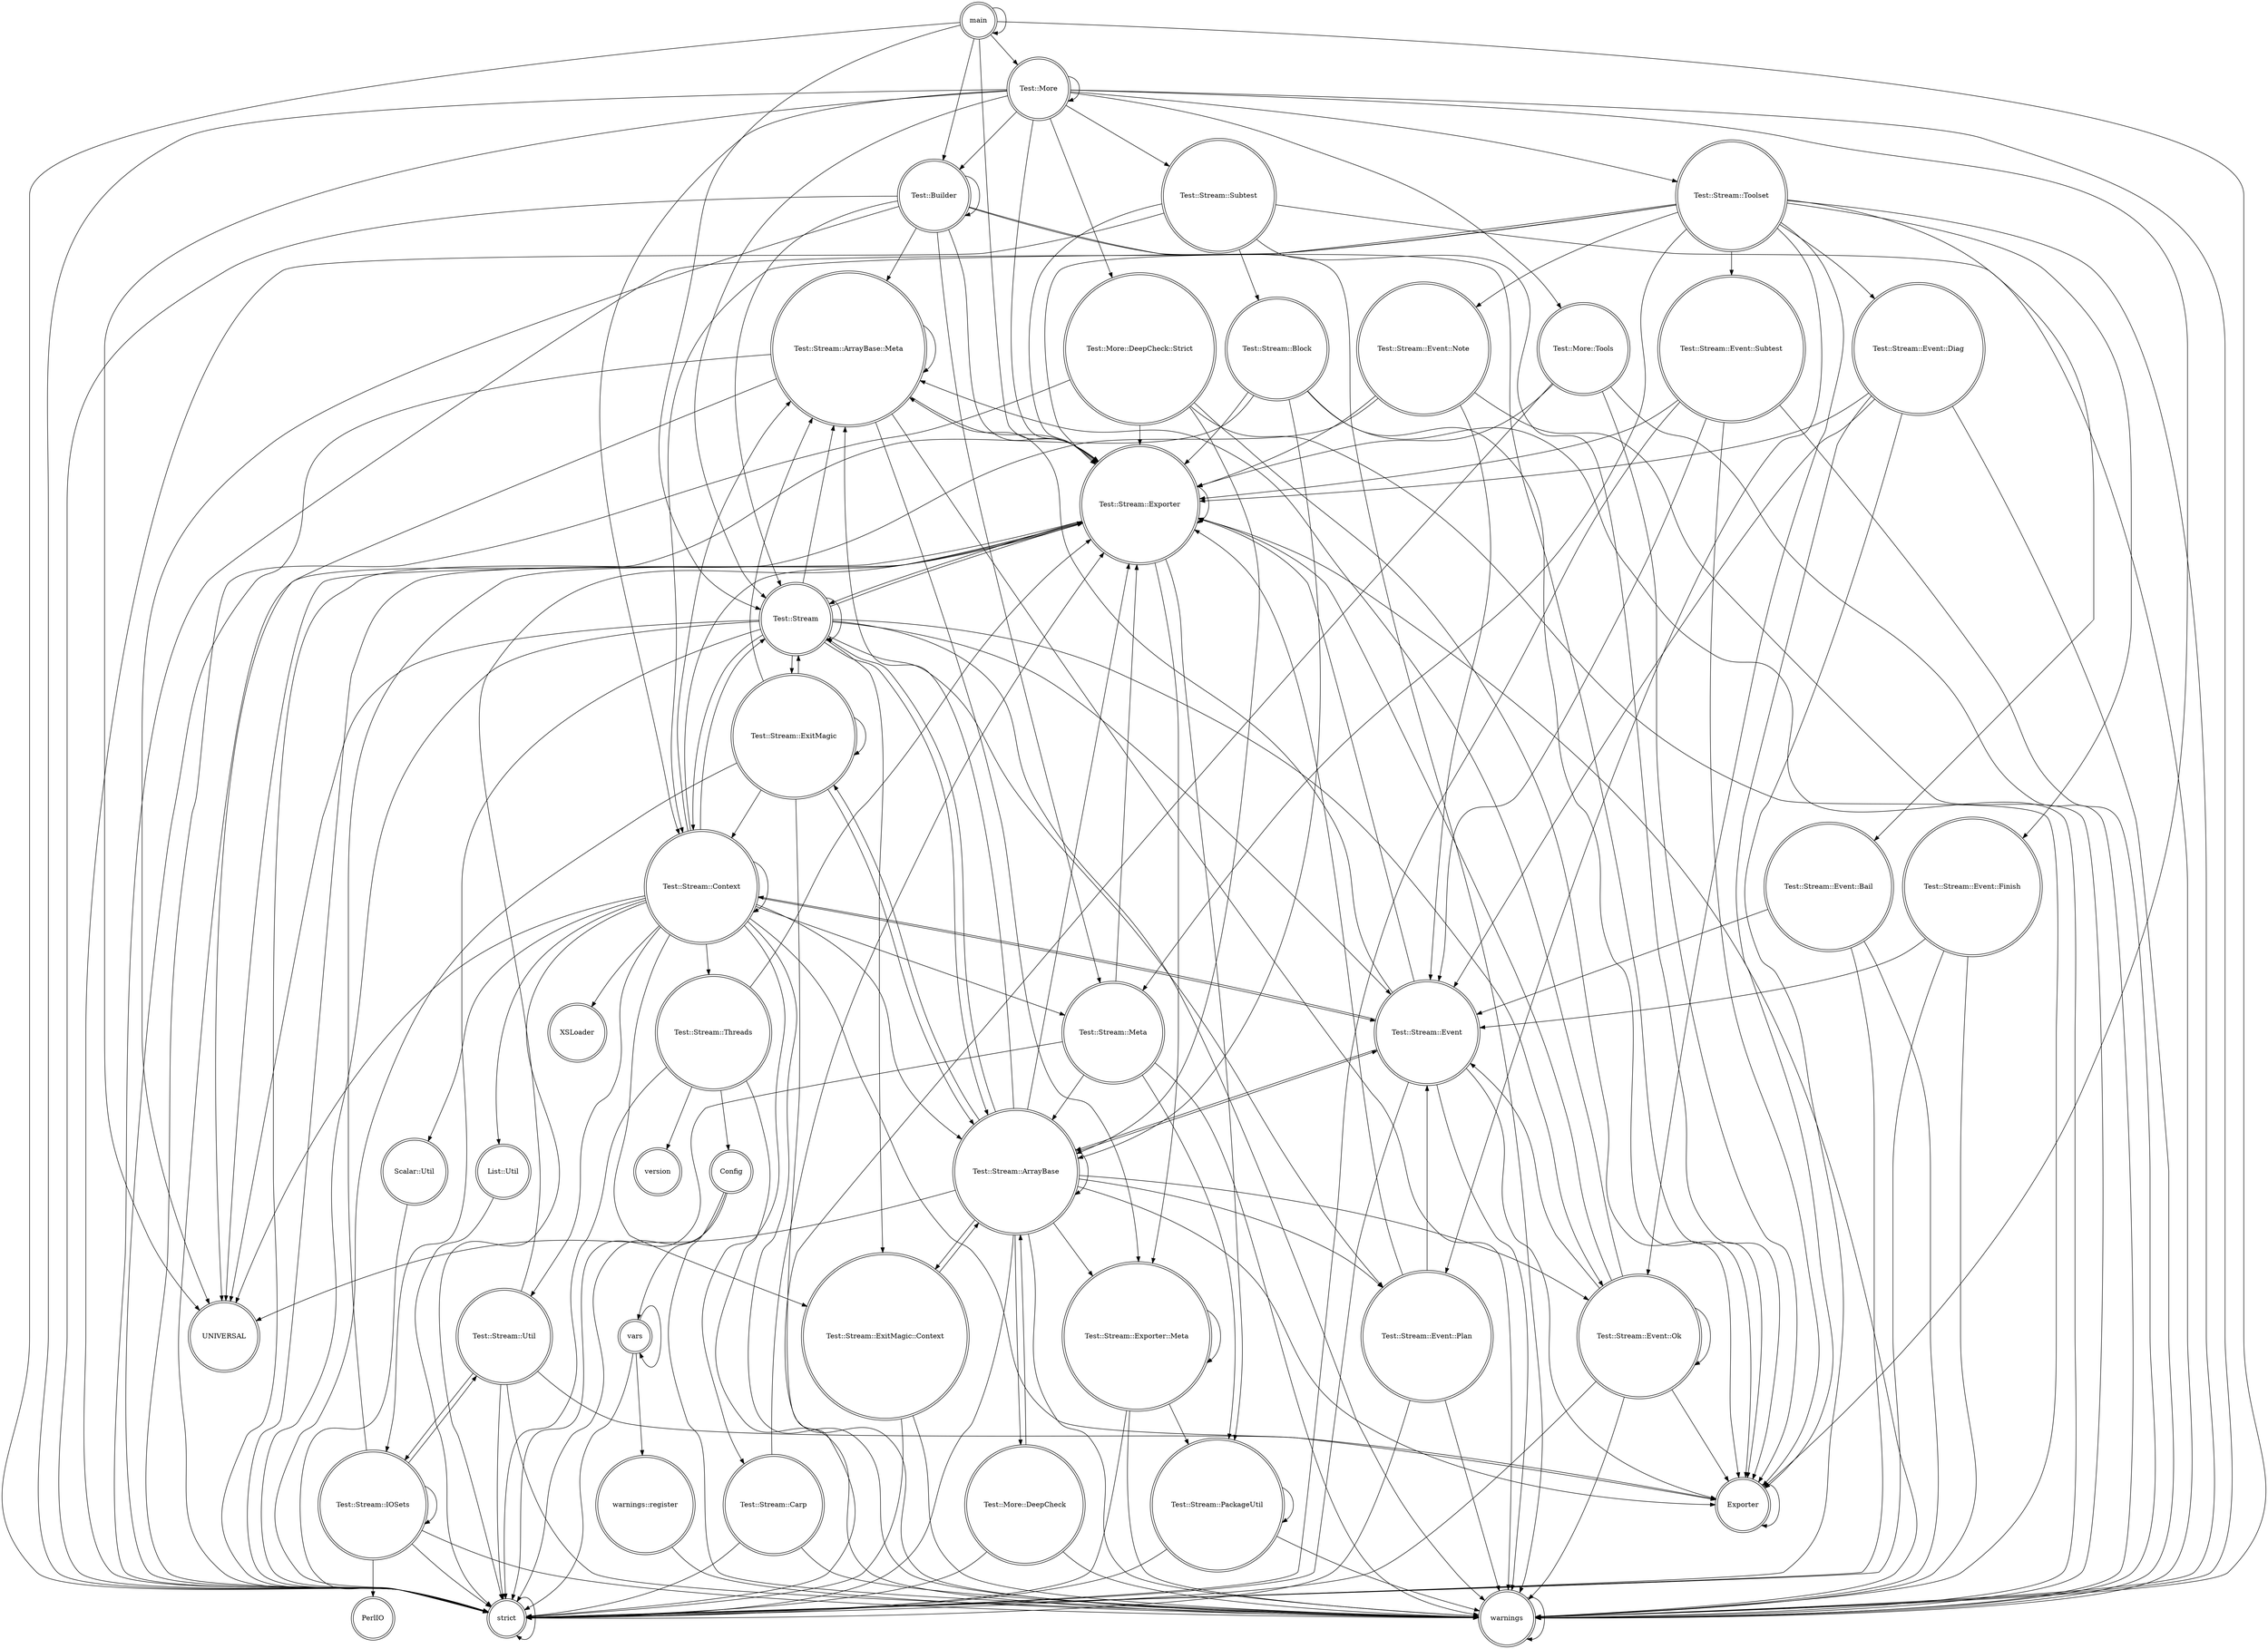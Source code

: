 digraph {
graph [overlap=false]
node [shape=doublecircle];
"Test::Stream::ArrayBase::Meta" -> "UNIVERSAL";
"Test::Stream::Event::Note" -> "Test::Stream::Event";
"Test::Stream::Exporter" -> "strict";
"Test::Stream" -> "Test::Stream::ExitMagic::Context";
"Test::Stream::Event::Diag" -> "Test::Stream::Event";
"Test::Stream::Exporter::Meta" -> "warnings";
"Test::Stream::IOSets" -> "Test::Stream::IOSets";
"Test::Stream::ArrayBase" -> "Test::Stream::Event::Ok";
"Test::Stream::Event::Ok" -> "Exporter";
"Test::Stream::Exporter" -> "Test::Stream::Exporter";
"Test::Stream::Event::Bail" -> "warnings";
"Test::Stream::ArrayBase::Meta" -> "strict";
"Test::Stream::Event::Ok" -> "strict";
"Test::Stream::Event::Plan" -> "warnings";
"Test::Stream::Context" -> "Scalar::Util";
"main" -> "Test::Builder";
"Test::Stream::Event::Subtest" -> "Test::Stream::Event";
"Test::Stream::ArrayBase::Meta" -> "warnings";
"Test::Stream::ArrayBase::Meta" -> "Test::Stream::Exporter::Meta";
"Test::Stream::Threads" -> "strict";
"Test::More::DeepCheck::Strict" -> "warnings";
"Test::Stream::Meta" -> "Test::Stream::ArrayBase";
"Test::Stream::Context" -> "Test::Stream::Exporter";
"Test::Stream::Event::Diag" -> "strict";
"Test::More" -> "Test::Stream::Exporter";
"Config" -> "strict";
"Test::More::Tools" -> "strict";
"Test::Stream::Block" -> "Test::Stream::ArrayBase";
"Test::Stream::Toolset" -> "warnings";
"Test::Stream::Event::Ok" -> "Test::Stream::ArrayBase::Meta";
"Test::Stream::ExitMagic" -> "strict";
"Test::Stream::ExitMagic" -> "warnings";
"Test::More::Tools" -> "Test::Stream::Exporter";
"Config" -> "vars";
"Test::Stream::Event" -> "strict";
"Test::Stream::Subtest" -> "Test::Stream::Exporter";
"Test::More" -> "Test::Stream::Context";
"Test::Stream::ArrayBase" -> "Test::Stream::ExitMagic::Context";
"Test::Stream::Meta" -> "strict";
"Test::Stream::Subtest" -> "warnings";
"Test::Stream::ExitMagic" -> "Test::Stream::ArrayBase";
"Test::Stream::Context" -> "Test::Stream::ExitMagic::Context";
"Test::More" -> "warnings";
"Test::Stream::Event::Ok" -> "Test::Stream::Event::Ok";
"Test::Stream::Context" -> "Test::Stream::Event";
"Test::Stream::Event::Note" -> "Test::Stream::Exporter";
"Test::Stream::Context" -> "strict";
"Test::Stream::Event::Note" -> "warnings";
"Test::Stream::Event::Subtest" -> "strict";
"Test::Stream::Block" -> "warnings";
"vars" -> "strict";
"Test::More::DeepCheck" -> "Test::Stream::ArrayBase";
"Test::Stream::Threads" -> "Config";
"Test::Stream" -> "Test::Stream::ArrayBase";
"Test::Stream::Toolset" -> "Test::Stream::Event::Bail";
"Test::Stream::Util" -> "Test::Stream::Exporter";
"Test::Stream::Event::Subtest" -> "Test::Stream::Exporter";
"Test::More::DeepCheck::Strict" -> "Test::Stream::ArrayBase";
"Test::Stream" -> "Test::Stream::Event";
"Test::Stream::Meta" -> "Test::Stream::Exporter";
"Test::Stream::Event" -> "Test::Stream::Context";
"Test::Stream::ExitMagic" -> "Test::Stream::ExitMagic";
"Test::Builder" -> "strict";
"Test::Stream::ArrayBase" -> "Test::More::DeepCheck";
"Test::Stream::Context" -> "Test::Stream::ArrayBase::Meta";
"Test::Stream" -> "UNIVERSAL";
"Test::Stream" -> "strict";
"Test::Builder" -> "Test::Builder";
"Test::Builder" -> "Test::Stream::Exporter";
"Test::Stream::Toolset" -> "Test::Stream::Meta";
"Test::More" -> "Test::More::DeepCheck::Strict";
"Test::Stream::Event::Finish" -> "Test::Stream::Event";
"Test::Stream::Context" -> "Test::Stream";
"Test::Stream::Event::Diag" -> "Test::Stream::Exporter";
"Test::Stream::ArrayBase::Meta" -> "Test::Stream::ArrayBase::Meta";
"List::Util" -> "strict";
"Test::Stream::Event" -> "Exporter";
"Test::Stream::Util" -> "Exporter";
"Test::Stream::Toolset" -> "Test::Stream::Event::Subtest";
"Test::Stream::ArrayBase::Meta" -> "Test::Stream::Exporter";
"vars" -> "vars";
"Test::More" -> "Test::Builder";
"Test::Stream::Context" -> "UNIVERSAL";
"Test::Builder" -> "Test::Stream";
"Test::Stream::Event::Ok" -> "Test::Stream::Exporter";
"Test::Stream::Util" -> "Test::Stream::IOSets";
"Test::Stream::PackageUtil" -> "Test::Stream::PackageUtil";
"Test::Stream::Event" -> "Test::Stream::ArrayBase";
"Test::Stream::PackageUtil" -> "strict";
"Test::Stream::IOSets" -> "strict";
"Test::Stream::Event" -> "Test::Stream::Exporter";
"Test::Stream" -> "Test::Stream::Event::Plan";
"Test::Stream::Context" -> "Test::Stream::Threads";
"Test::Stream" -> "Test::Stream::IOSets";
"Test::Stream::Subtest" -> "strict";
"main" -> "Test::Stream::Exporter";
"Test::Stream::Event::Note" -> "strict";
"Test::Stream::Exporter" -> "Test::Stream";
"Test::Stream::Toolset" -> "Test::Stream::Event::Plan";
"Test::Stream::Toolset" -> "Test::Stream::Event::Note";
"Test::More" -> "Test::Stream::Subtest";
"Test::Stream::Carp" -> "strict";
"Test::Stream::Exporter::Meta" -> "Test::Stream::PackageUtil";
"Test::Stream::PackageUtil" -> "warnings";
"Test::Stream::IOSets" -> "Test::Stream::Exporter";
"Test::Stream::Subtest" -> "Exporter";
"Test::Stream::Context" -> "Test::Stream::Meta";
"Test::Stream" -> "Test::Stream::ExitMagic";
"Test::Stream::ArrayBase" -> "UNIVERSAL";
"Test::More" -> "Test::More";
"Test::Stream::Exporter::Meta" -> "strict";
"Test::Stream::ArrayBase" -> "Test::Stream::Exporter";
"Test::More" -> "Test::Stream::Toolset";
"Test::Stream::Exporter" -> "warnings";
"Test::Stream::Toolset" -> "Test::Stream::Event::Finish";
"Test::Stream::Block" -> "Exporter";
"Test::Stream::ArrayBase" -> "strict";
"Test::More" -> "UNIVERSAL";
"Test::Stream" -> "Test::Stream::Exporter";
"Test::Stream::Context" -> "Test::Stream::Carp";
"Test::More::Tools" -> "warnings";
"Test::Stream::Event::Ok" -> "warnings";
"Test::More::DeepCheck" -> "warnings";
"Test::Stream::Context" -> "Test::Stream::ArrayBase";
"Test::Builder" -> "Test::Stream::ArrayBase::Meta";
"main" -> "Test::More";
"Test::Stream::ExitMagic::Context" -> "Test::Stream::ArrayBase";
"Test::Stream::ExitMagic::Context" -> "warnings";
"Test::Stream::Event" -> "Test::Stream::ArrayBase::Meta";
"Test::Stream::Event" -> "warnings";
"Test::Stream::Event::Plan" -> "Test::Stream::Exporter";
"Test::Stream::Carp" -> "warnings";
"Test::Stream::ExitMagic" -> "Test::Stream::Context";
"Test::Stream::Toolset" -> "Test::Stream::Event::Ok";
"Test::More::DeepCheck::Strict" -> "strict";
"Test::Stream::Event::Diag" -> "Exporter";
"Test::Builder" -> "Exporter";
"Test::Stream::Event::Bail" -> "Test::Stream::Event";
"Test::More::DeepCheck::Strict" -> "Test::Stream::Exporter";
"Test::More" -> "Test::Stream";
"main" -> "main";
"Test::Stream::ArrayBase" -> "warnings";
"Test::Builder" -> "Test::Stream::Meta";
"Test::Stream::Exporter::Meta" -> "Test::Stream::Exporter::Meta";
"Test::Stream::Event::Subtest" -> "warnings";
"Test::Stream::ArrayBase" -> "Test::Stream::Exporter::Meta";
"Test::Stream::Meta" -> "warnings";
"Test::Stream::Exporter" -> "UNIVERSAL";
"Test::Stream::ArrayBase" -> "Test::Stream::Event::Plan";
"Test::Stream::Toolset" -> "strict";
"Test::Stream::ExitMagic" -> "Test::Stream";
"Test::More::DeepCheck" -> "strict";
"Test::Stream" -> "warnings";
"Test::Stream::Block" -> "strict";
"Test::Stream::Exporter" -> "Test::Stream::Exporter::Meta";
"Test::Stream::Event::Subtest" -> "Exporter";
"Test::Stream::Exporter" -> "Test::Stream::PackageUtil";
"Test::Stream::Toolset" -> "Test::Stream::Event::Diag";
"Test::Stream::ArrayBase" -> "Exporter";
"Test::Stream::IOSets" -> "Test::Stream::Util";
"Test::Stream::Context" -> "Exporter";
"Test::Stream::Context" -> "Test::Stream::Util";
"Test::Stream::ExitMagic" -> "Test::Stream::ArrayBase::Meta";
"Test::Stream::Event::Plan" -> "Test::Stream::Event";
"Test::Stream::Util" -> "strict";
"Test::More" -> "Exporter";
"Test::Stream::IOSets" -> "warnings";
"Test::More" -> "strict";
"Test::Stream::Event::Finish" -> "strict";
"Test::Stream" -> "Test::Stream::Event::Ok";
"Test::Stream::Subtest" -> "Test::Stream::Block";
"Test::Stream::Event::Plan" -> "strict";
"Test::Stream::IOSets" -> "PerlIO";
"warnings" -> "warnings";
"Test::Stream::Carp" -> "Test::Stream::Exporter";
"Config" -> "warnings";
"Test::Stream::Threads" -> "version";
"Test::Stream::ArrayBase" -> "Test::Stream";
"Scalar::Util" -> "strict";
"Test::Stream::Context" -> "warnings";
"Test::Stream::Meta" -> "Test::Stream::PackageUtil";
"Test::Stream::Event::Finish" -> "warnings";
"Test::Stream::Event::Diag" -> "warnings";
"Test::Stream::Context" -> "Test::Stream::Context";
"Test::More::Tools" -> "Exporter";
"Test::Stream::Threads" -> "warnings";
"Test::Stream::Toolset" -> "Test::Stream::Exporter";
"Test::Stream" -> "Test::Stream::Context";
"Test::Stream::Util" -> "warnings";
"main" -> "warnings";
"Test::Stream::ExitMagic::Context" -> "strict";
"Test::Stream::Context" -> "XSLoader";
"main" -> "strict";
"Test::Stream" -> "Test::Stream";
"Test::Stream" -> "Test::Stream::ArrayBase::Meta";
"Test::Stream::Toolset" -> "Test::Stream::Context";
"Test::Stream::ArrayBase" -> "Test::Stream::Event";
"vars" -> "warnings::register";
"Test::More" -> "Test::More::Tools";
"strict" -> "strict";
"warnings::register" -> "warnings";
"Test::Builder" -> "warnings";
"Test::Stream::ArrayBase" -> "Test::Stream::ArrayBase";
"Test::Stream::ArrayBase" -> "Test::Stream::ArrayBase::Meta";
"main" -> "Test::Stream";
"Exporter" -> "Exporter";
"Test::Stream::ArrayBase" -> "Test::Stream::ExitMagic";
"Test::Builder" -> "UNIVERSAL";
"Test::Stream::Context" -> "List::Util";
"Test::Stream::Block" -> "Test::Stream::Exporter";
"Test::Stream::Event::Ok" -> "Test::Stream::Event";
"Test::More::DeepCheck::Strict" -> "Exporter";
"Test::Stream::Event::Bail" -> "strict";
"Test::Stream::Threads" -> "Test::Stream::Exporter";
}

